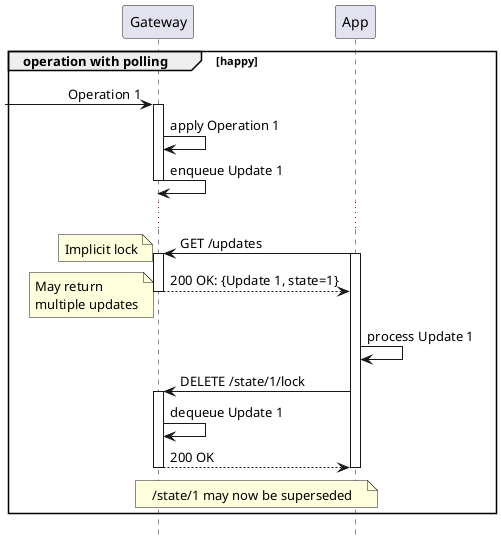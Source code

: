 @startuml
'https://plantuml.com/sequence-diagram
!pragma teoz true
hide footbox

participant Gateway as gw
participant "App" as app

group operation with polling [happy]
-> gw ++: Operation 1
gw -> gw: apply Operation 1
gw -> gw --: enqueue Update 1
...
app -> gw ++: GET /updates
activate app
note left: Implicit lock
return 200 OK: {Update 1, state=1}
note left: May return\nmultiple updates
app -> app: process Update 1
app -> gw ++: DELETE /state/1/lock
gw -> gw: dequeue Update 1
return 200 OK
deactivate app
note across: /state/1 may now be superseded
end group

@enduml